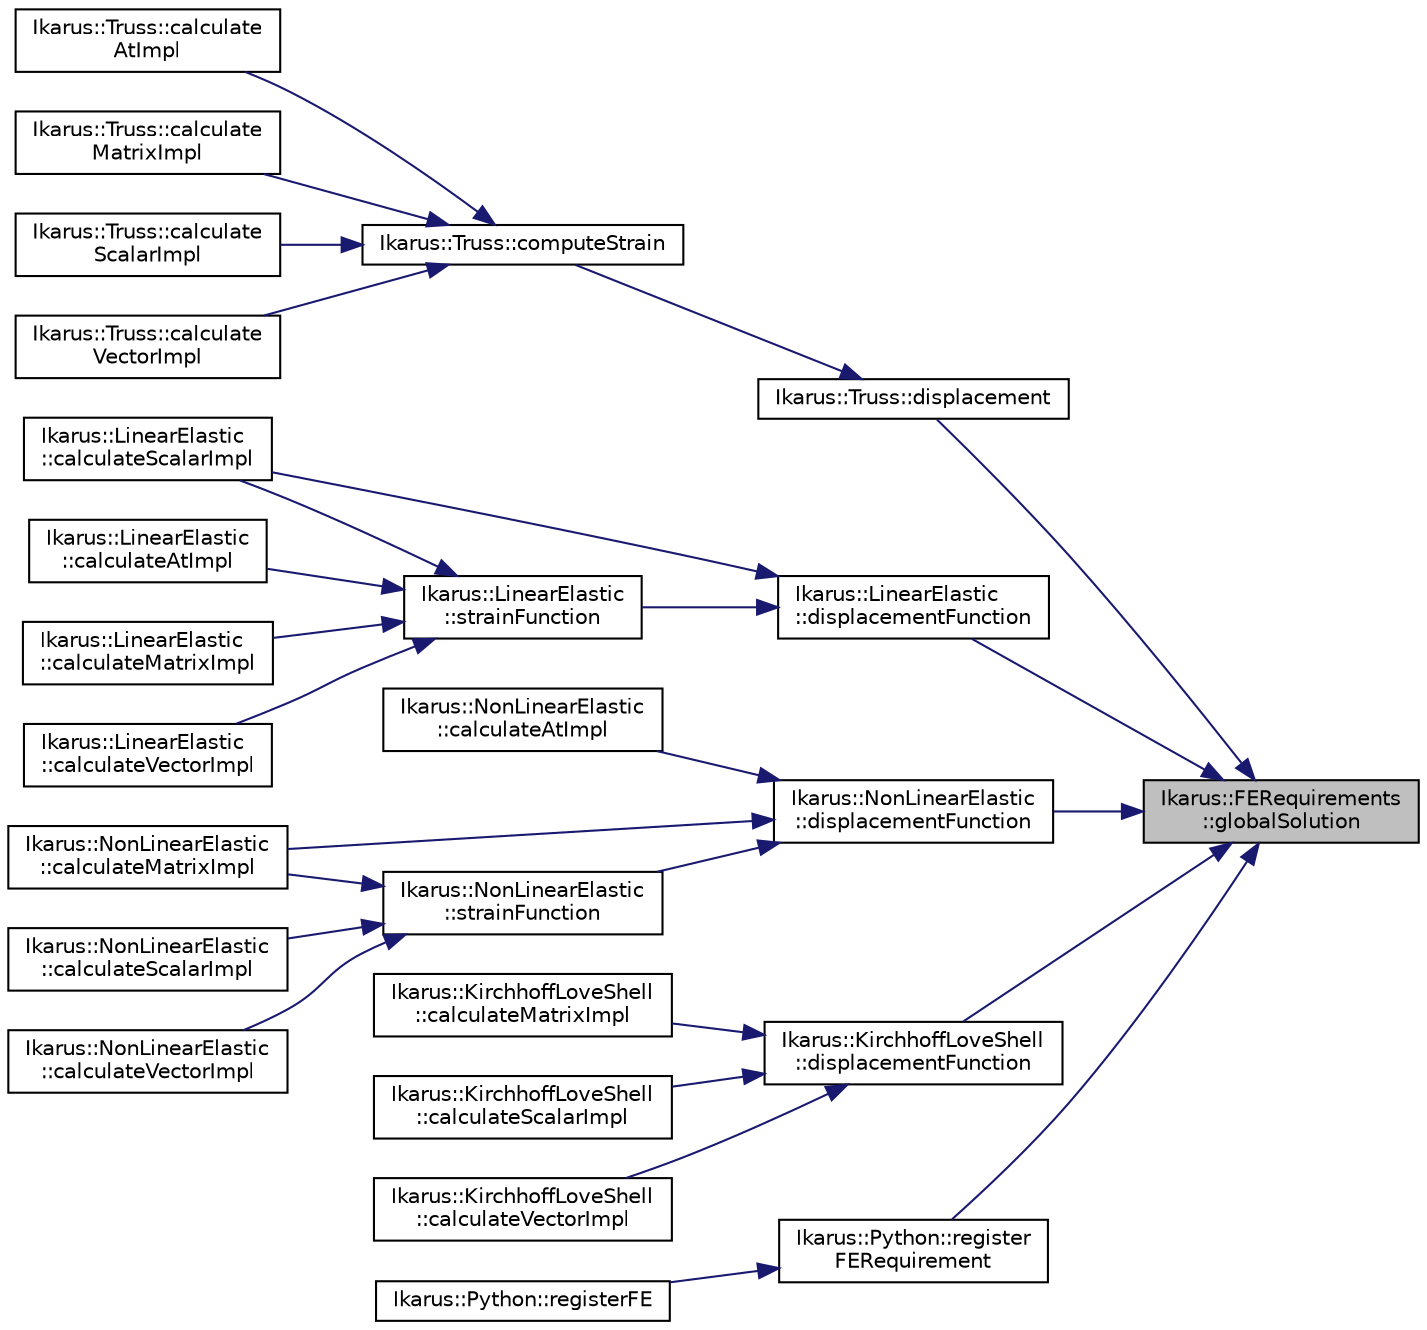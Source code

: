 digraph "Ikarus::FERequirements::globalSolution"
{
 // LATEX_PDF_SIZE
  edge [fontname="Helvetica",fontsize="10",labelfontname="Helvetica",labelfontsize="10"];
  node [fontname="Helvetica",fontsize="10",shape=record];
  rankdir="RL";
  Node1 [label="Ikarus::FERequirements\l::globalSolution",height=0.2,width=0.4,color="black", fillcolor="grey75", style="filled", fontcolor="black",tooltip="Get the global solution vector."];
  Node1 -> Node2 [dir="back",color="midnightblue",fontsize="10",style="solid",fontname="Helvetica"];
  Node2 [label="Ikarus::Truss::displacement",height=0.2,width=0.4,color="black", fillcolor="white", style="filled",URL="$a01658.html#af6a1883a353d39ea3aee75c1b5b59514",tooltip="Gets the displacement for the given Requirement and optional displacement vector."];
  Node2 -> Node3 [dir="back",color="midnightblue",fontsize="10",style="solid",fontname="Helvetica"];
  Node3 [label="Ikarus::Truss::computeStrain",height=0.2,width=0.4,color="black", fillcolor="white", style="filled",URL="$a01658.html#aeab583c651a9704392133a98e58e6ad4",tooltip="Gets the strain for the given Requirement and optional displacement vector."];
  Node3 -> Node4 [dir="back",color="midnightblue",fontsize="10",style="solid",fontname="Helvetica"];
  Node4 [label="Ikarus::Truss::calculate\lAtImpl",height=0.2,width=0.4,color="black", fillcolor="white", style="filled",URL="$a01658.html#a1e7e9cdb036a72153c163cb6e8fd2a18",tooltip="Calculates a requested result at a specific local position."];
  Node3 -> Node5 [dir="back",color="midnightblue",fontsize="10",style="solid",fontname="Helvetica"];
  Node5 [label="Ikarus::Truss::calculate\lMatrixImpl",height=0.2,width=0.4,color="black", fillcolor="white", style="filled",URL="$a01658.html#a5955fba6251da3eda818f6c14ef5ca73",tooltip=" "];
  Node3 -> Node6 [dir="back",color="midnightblue",fontsize="10",style="solid",fontname="Helvetica"];
  Node6 [label="Ikarus::Truss::calculate\lScalarImpl",height=0.2,width=0.4,color="black", fillcolor="white", style="filled",URL="$a01658.html#ad11254e9306f1a740bab191314ee3108",tooltip=" "];
  Node3 -> Node7 [dir="back",color="midnightblue",fontsize="10",style="solid",fontname="Helvetica"];
  Node7 [label="Ikarus::Truss::calculate\lVectorImpl",height=0.2,width=0.4,color="black", fillcolor="white", style="filled",URL="$a01658.html#a1c9876db9b831de421fe04750e11d9ed",tooltip=" "];
  Node1 -> Node8 [dir="back",color="midnightblue",fontsize="10",style="solid",fontname="Helvetica"];
  Node8 [label="Ikarus::LinearElastic\l::displacementFunction",height=0.2,width=0.4,color="black", fillcolor="white", style="filled",URL="$a01502.html#ac84232db4745b425dfe6631ff1a3fc11",tooltip="Gets the displacement function for the given Requirement and optional displacement vector."];
  Node8 -> Node9 [dir="back",color="midnightblue",fontsize="10",style="solid",fontname="Helvetica"];
  Node9 [label="Ikarus::LinearElastic\l::calculateScalarImpl",height=0.2,width=0.4,color="black", fillcolor="white", style="filled",URL="$a01502.html#a73a64dc32dd1d8983cda0c6df2f0cc3c",tooltip=" "];
  Node8 -> Node10 [dir="back",color="midnightblue",fontsize="10",style="solid",fontname="Helvetica"];
  Node10 [label="Ikarus::LinearElastic\l::strainFunction",height=0.2,width=0.4,color="black", fillcolor="white", style="filled",URL="$a01502.html#afbb960bfdbf6438f2a62dc1f2b785175",tooltip="Gets the strain function for the given Requirement and optional di splacement vector."];
  Node10 -> Node11 [dir="back",color="midnightblue",fontsize="10",style="solid",fontname="Helvetica"];
  Node11 [label="Ikarus::LinearElastic\l::calculateAtImpl",height=0.2,width=0.4,color="black", fillcolor="white", style="filled",URL="$a01502.html#a85f5316ee97d0e5fa3f940d4a333a7c6",tooltip="Calculates a requested result at a specific local position."];
  Node10 -> Node12 [dir="back",color="midnightblue",fontsize="10",style="solid",fontname="Helvetica"];
  Node12 [label="Ikarus::LinearElastic\l::calculateMatrixImpl",height=0.2,width=0.4,color="black", fillcolor="white", style="filled",URL="$a01502.html#ac7b1a691458d895da8fdc2ded0c786df",tooltip=" "];
  Node10 -> Node9 [dir="back",color="midnightblue",fontsize="10",style="solid",fontname="Helvetica"];
  Node10 -> Node13 [dir="back",color="midnightblue",fontsize="10",style="solid",fontname="Helvetica"];
  Node13 [label="Ikarus::LinearElastic\l::calculateVectorImpl",height=0.2,width=0.4,color="black", fillcolor="white", style="filled",URL="$a01502.html#a88be43beed4215c905c755e9e1723ec9",tooltip=" "];
  Node1 -> Node14 [dir="back",color="midnightblue",fontsize="10",style="solid",fontname="Helvetica"];
  Node14 [label="Ikarus::NonLinearElastic\l::displacementFunction",height=0.2,width=0.4,color="black", fillcolor="white", style="filled",URL="$a01650.html#abd6925cc756ecdffea3976c3ad252dac",tooltip="Get the displacement function for the given Requirement."];
  Node14 -> Node15 [dir="back",color="midnightblue",fontsize="10",style="solid",fontname="Helvetica"];
  Node15 [label="Ikarus::NonLinearElastic\l::calculateAtImpl",height=0.2,width=0.4,color="black", fillcolor="white", style="filled",URL="$a01650.html#a7c8edbff09762bdb9cae26d4cf6b0a91",tooltip="Calculates a requested result at a specific local position."];
  Node14 -> Node16 [dir="back",color="midnightblue",fontsize="10",style="solid",fontname="Helvetica"];
  Node16 [label="Ikarus::NonLinearElastic\l::calculateMatrixImpl",height=0.2,width=0.4,color="black", fillcolor="white", style="filled",URL="$a01650.html#aa54197bd165210db66028abcda00be24",tooltip="Calculate the matrix associated with the given Requirement."];
  Node14 -> Node17 [dir="back",color="midnightblue",fontsize="10",style="solid",fontname="Helvetica"];
  Node17 [label="Ikarus::NonLinearElastic\l::strainFunction",height=0.2,width=0.4,color="black", fillcolor="white", style="filled",URL="$a01650.html#a285fd9ad1535df453f184154587bb1ff",tooltip="The strain function for the given Requirement."];
  Node17 -> Node16 [dir="back",color="midnightblue",fontsize="10",style="solid",fontname="Helvetica"];
  Node17 -> Node18 [dir="back",color="midnightblue",fontsize="10",style="solid",fontname="Helvetica"];
  Node18 [label="Ikarus::NonLinearElastic\l::calculateScalarImpl",height=0.2,width=0.4,color="black", fillcolor="white", style="filled",URL="$a01650.html#a149037d90b4c2765fdf28c35eeb91f12",tooltip=" "];
  Node17 -> Node19 [dir="back",color="midnightblue",fontsize="10",style="solid",fontname="Helvetica"];
  Node19 [label="Ikarus::NonLinearElastic\l::calculateVectorImpl",height=0.2,width=0.4,color="black", fillcolor="white", style="filled",URL="$a01650.html#a76de3bbd2b95cd470e59d0314b27e18f",tooltip=" "];
  Node1 -> Node20 [dir="back",color="midnightblue",fontsize="10",style="solid",fontname="Helvetica"];
  Node20 [label="Ikarus::KirchhoffLoveShell\l::displacementFunction",height=0.2,width=0.4,color="black", fillcolor="white", style="filled",URL="$a01486.html#a1a0ead836c312ccac84c75ce2fccccfd",tooltip="Get the displacement function and nodal displacements."];
  Node20 -> Node21 [dir="back",color="midnightblue",fontsize="10",style="solid",fontname="Helvetica"];
  Node21 [label="Ikarus::KirchhoffLoveShell\l::calculateMatrixImpl",height=0.2,width=0.4,color="black", fillcolor="white", style="filled",URL="$a01486.html#a71e905f315ca4efee16150b0c43fbabe",tooltip=" "];
  Node20 -> Node22 [dir="back",color="midnightblue",fontsize="10",style="solid",fontname="Helvetica"];
  Node22 [label="Ikarus::KirchhoffLoveShell\l::calculateScalarImpl",height=0.2,width=0.4,color="black", fillcolor="white", style="filled",URL="$a01486.html#ac901c3457b487e52ca4c40ccfb1e69a6",tooltip=" "];
  Node20 -> Node23 [dir="back",color="midnightblue",fontsize="10",style="solid",fontname="Helvetica"];
  Node23 [label="Ikarus::KirchhoffLoveShell\l::calculateVectorImpl",height=0.2,width=0.4,color="black", fillcolor="white", style="filled",URL="$a01486.html#a14aa1287417c41d90c1f9cad4738cc93",tooltip=" "];
  Node1 -> Node24 [dir="back",color="midnightblue",fontsize="10",style="solid",fontname="Helvetica"];
  Node24 [label="Ikarus::Python::register\lFERequirement",height=0.2,width=0.4,color="black", fillcolor="white", style="filled",URL="$a00429.html#a32c3989a8ef1dbc581313ef17a0c6f5b",tooltip=" "];
  Node24 -> Node25 [dir="back",color="midnightblue",fontsize="10",style="solid",fontname="Helvetica"];
  Node25 [label="Ikarus::Python::registerFE",height=0.2,width=0.4,color="black", fillcolor="white", style="filled",URL="$a00403.html#gac8bb4a818dee7342efbc5e174e35b840",tooltip="Register Python bindings for the FE class."];
}
